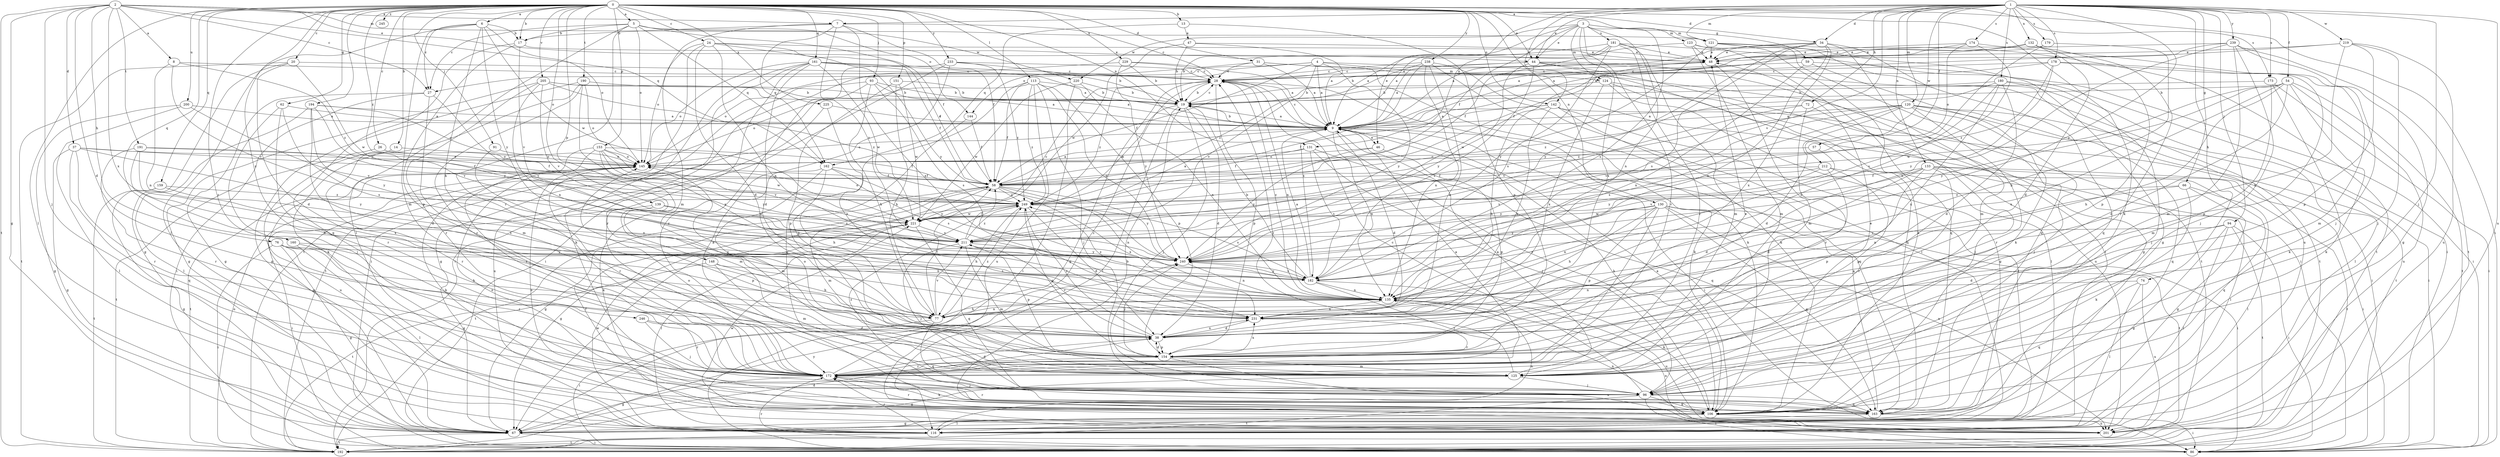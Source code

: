 strict digraph  {
0;
1;
2;
3;
4;
5;
6;
7;
8;
9;
13;
14;
17;
19;
20;
24;
26;
27;
28;
31;
34;
37;
38;
44;
46;
47;
48;
54;
57;
58;
59;
62;
66;
67;
72;
74;
76;
77;
86;
91;
93;
94;
96;
106;
113;
116;
120;
121;
123;
124;
125;
130;
131;
132;
133;
135;
139;
142;
144;
145;
148;
151;
153;
154;
159;
160;
161;
162;
163;
172;
173;
174;
178;
179;
180;
181;
182;
190;
191;
192;
194;
200;
201;
205;
211;
212;
219;
220;
221;
225;
229;
231;
233;
238;
239;
240;
245;
246;
249;
0 -> 5  [label=a];
0 -> 6  [label=a];
0 -> 13  [label=b];
0 -> 14  [label=b];
0 -> 17  [label=b];
0 -> 20  [label=c];
0 -> 24  [label=c];
0 -> 26  [label=c];
0 -> 31  [label=d];
0 -> 34  [label=d];
0 -> 44  [label=e];
0 -> 59  [label=g];
0 -> 62  [label=g];
0 -> 86  [label=i];
0 -> 91  [label=j];
0 -> 93  [label=j];
0 -> 106  [label=k];
0 -> 113  [label=l];
0 -> 116  [label=l];
0 -> 130  [label=n];
0 -> 131  [label=n];
0 -> 139  [label=o];
0 -> 142  [label=o];
0 -> 148  [label=p];
0 -> 151  [label=p];
0 -> 153  [label=p];
0 -> 159  [label=q];
0 -> 160  [label=q];
0 -> 161  [label=q];
0 -> 172  [label=r];
0 -> 173  [label=s];
0 -> 190  [label=t];
0 -> 194  [label=u];
0 -> 200  [label=u];
0 -> 205  [label=v];
0 -> 225  [label=x];
0 -> 229  [label=x];
0 -> 233  [label=y];
0 -> 238  [label=y];
0 -> 245  [label=z];
0 -> 246  [label=z];
0 -> 249  [label=z];
1 -> 7  [label=a];
1 -> 34  [label=d];
1 -> 44  [label=e];
1 -> 54  [label=f];
1 -> 57  [label=f];
1 -> 66  [label=g];
1 -> 72  [label=h];
1 -> 74  [label=h];
1 -> 94  [label=j];
1 -> 96  [label=j];
1 -> 120  [label=m];
1 -> 121  [label=m];
1 -> 131  [label=n];
1 -> 132  [label=n];
1 -> 133  [label=n];
1 -> 142  [label=o];
1 -> 173  [label=s];
1 -> 174  [label=s];
1 -> 178  [label=s];
1 -> 179  [label=s];
1 -> 180  [label=s];
1 -> 201  [label=u];
1 -> 211  [label=v];
1 -> 212  [label=w];
1 -> 219  [label=w];
1 -> 239  [label=y];
1 -> 240  [label=y];
2 -> 7  [label=a];
2 -> 8  [label=a];
2 -> 27  [label=c];
2 -> 37  [label=d];
2 -> 38  [label=d];
2 -> 44  [label=e];
2 -> 67  [label=g];
2 -> 76  [label=h];
2 -> 96  [label=j];
2 -> 121  [label=m];
2 -> 162  [label=q];
2 -> 191  [label=t];
2 -> 192  [label=t];
2 -> 231  [label=x];
3 -> 44  [label=e];
3 -> 46  [label=e];
3 -> 58  [label=f];
3 -> 121  [label=m];
3 -> 123  [label=m];
3 -> 124  [label=m];
3 -> 135  [label=n];
3 -> 172  [label=r];
3 -> 181  [label=s];
3 -> 182  [label=s];
3 -> 220  [label=w];
3 -> 231  [label=x];
4 -> 9  [label=a];
4 -> 27  [label=c];
4 -> 58  [label=f];
4 -> 124  [label=m];
4 -> 144  [label=o];
4 -> 192  [label=t];
4 -> 240  [label=y];
4 -> 249  [label=z];
5 -> 17  [label=b];
5 -> 27  [label=c];
5 -> 58  [label=f];
5 -> 116  [label=l];
5 -> 144  [label=o];
5 -> 145  [label=o];
5 -> 162  [label=q];
5 -> 172  [label=r];
5 -> 220  [label=w];
6 -> 17  [label=b];
6 -> 27  [label=c];
6 -> 77  [label=h];
6 -> 116  [label=l];
6 -> 125  [label=m];
6 -> 145  [label=o];
6 -> 221  [label=w];
6 -> 240  [label=y];
7 -> 17  [label=b];
7 -> 28  [label=c];
7 -> 58  [label=f];
7 -> 125  [label=m];
7 -> 162  [label=q];
7 -> 211  [label=v];
7 -> 231  [label=x];
8 -> 28  [label=c];
8 -> 135  [label=n];
8 -> 211  [label=v];
8 -> 249  [label=z];
9 -> 19  [label=b];
9 -> 28  [label=c];
9 -> 38  [label=d];
9 -> 46  [label=e];
9 -> 86  [label=i];
9 -> 106  [label=k];
9 -> 135  [label=n];
9 -> 145  [label=o];
13 -> 47  [label=e];
13 -> 154  [label=p];
13 -> 162  [label=q];
14 -> 145  [label=o];
14 -> 172  [label=r];
14 -> 201  [label=u];
17 -> 48  [label=e];
17 -> 154  [label=p];
17 -> 163  [label=q];
17 -> 211  [label=v];
19 -> 9  [label=a];
19 -> 28  [label=c];
19 -> 38  [label=d];
19 -> 96  [label=j];
19 -> 116  [label=l];
19 -> 249  [label=z];
20 -> 28  [label=c];
20 -> 38  [label=d];
20 -> 67  [label=g];
20 -> 192  [label=t];
20 -> 221  [label=w];
24 -> 38  [label=d];
24 -> 48  [label=e];
24 -> 58  [label=f];
24 -> 135  [label=n];
24 -> 145  [label=o];
24 -> 192  [label=t];
24 -> 240  [label=y];
26 -> 58  [label=f];
26 -> 145  [label=o];
26 -> 192  [label=t];
27 -> 67  [label=g];
27 -> 86  [label=i];
27 -> 125  [label=m];
27 -> 240  [label=y];
28 -> 19  [label=b];
28 -> 48  [label=e];
28 -> 67  [label=g];
28 -> 106  [label=k];
28 -> 135  [label=n];
28 -> 154  [label=p];
28 -> 249  [label=z];
31 -> 9  [label=a];
31 -> 28  [label=c];
31 -> 86  [label=i];
31 -> 106  [label=k];
31 -> 145  [label=o];
34 -> 9  [label=a];
34 -> 48  [label=e];
34 -> 125  [label=m];
34 -> 135  [label=n];
34 -> 163  [label=q];
34 -> 182  [label=s];
34 -> 231  [label=x];
34 -> 240  [label=y];
37 -> 58  [label=f];
37 -> 67  [label=g];
37 -> 145  [label=o];
37 -> 163  [label=q];
37 -> 172  [label=r];
37 -> 240  [label=y];
38 -> 154  [label=p];
38 -> 211  [label=v];
38 -> 231  [label=x];
38 -> 249  [label=z];
44 -> 9  [label=a];
44 -> 28  [label=c];
44 -> 67  [label=g];
44 -> 116  [label=l];
44 -> 163  [label=q];
44 -> 182  [label=s];
44 -> 192  [label=t];
44 -> 240  [label=y];
46 -> 145  [label=o];
46 -> 154  [label=p];
46 -> 240  [label=y];
47 -> 9  [label=a];
47 -> 19  [label=b];
47 -> 48  [label=e];
47 -> 221  [label=w];
48 -> 28  [label=c];
48 -> 125  [label=m];
48 -> 221  [label=w];
54 -> 19  [label=b];
54 -> 38  [label=d];
54 -> 77  [label=h];
54 -> 106  [label=k];
54 -> 192  [label=t];
54 -> 201  [label=u];
54 -> 221  [label=w];
54 -> 231  [label=x];
54 -> 240  [label=y];
57 -> 145  [label=o];
57 -> 240  [label=y];
58 -> 9  [label=a];
58 -> 67  [label=g];
58 -> 125  [label=m];
58 -> 135  [label=n];
58 -> 192  [label=t];
58 -> 231  [label=x];
58 -> 240  [label=y];
58 -> 249  [label=z];
59 -> 28  [label=c];
59 -> 86  [label=i];
59 -> 106  [label=k];
59 -> 135  [label=n];
62 -> 9  [label=a];
62 -> 96  [label=j];
62 -> 172  [label=r];
62 -> 182  [label=s];
66 -> 67  [label=g];
66 -> 106  [label=k];
66 -> 116  [label=l];
66 -> 135  [label=n];
66 -> 249  [label=z];
67 -> 38  [label=d];
67 -> 86  [label=i];
67 -> 192  [label=t];
72 -> 9  [label=a];
72 -> 96  [label=j];
72 -> 172  [label=r];
72 -> 211  [label=v];
74 -> 116  [label=l];
74 -> 135  [label=n];
74 -> 163  [label=q];
74 -> 201  [label=u];
76 -> 67  [label=g];
76 -> 77  [label=h];
76 -> 86  [label=i];
76 -> 135  [label=n];
76 -> 172  [label=r];
76 -> 240  [label=y];
77 -> 58  [label=f];
77 -> 86  [label=i];
77 -> 135  [label=n];
77 -> 163  [label=q];
77 -> 211  [label=v];
77 -> 249  [label=z];
86 -> 135  [label=n];
86 -> 172  [label=r];
91 -> 145  [label=o];
91 -> 231  [label=x];
93 -> 9  [label=a];
93 -> 19  [label=b];
93 -> 67  [label=g];
93 -> 77  [label=h];
93 -> 182  [label=s];
93 -> 192  [label=t];
94 -> 38  [label=d];
94 -> 67  [label=g];
94 -> 86  [label=i];
94 -> 116  [label=l];
94 -> 192  [label=t];
94 -> 211  [label=v];
96 -> 28  [label=c];
96 -> 86  [label=i];
96 -> 106  [label=k];
96 -> 145  [label=o];
96 -> 163  [label=q];
96 -> 192  [label=t];
96 -> 249  [label=z];
106 -> 9  [label=a];
106 -> 19  [label=b];
106 -> 28  [label=c];
106 -> 67  [label=g];
106 -> 145  [label=o];
106 -> 172  [label=r];
106 -> 201  [label=u];
113 -> 19  [label=b];
113 -> 58  [label=f];
113 -> 96  [label=j];
113 -> 145  [label=o];
113 -> 154  [label=p];
113 -> 163  [label=q];
113 -> 201  [label=u];
113 -> 240  [label=y];
113 -> 249  [label=z];
116 -> 135  [label=n];
116 -> 172  [label=r];
116 -> 192  [label=t];
116 -> 221  [label=w];
120 -> 9  [label=a];
120 -> 38  [label=d];
120 -> 86  [label=i];
120 -> 96  [label=j];
120 -> 163  [label=q];
120 -> 172  [label=r];
120 -> 182  [label=s];
120 -> 192  [label=t];
120 -> 211  [label=v];
120 -> 249  [label=z];
121 -> 48  [label=e];
121 -> 67  [label=g];
121 -> 106  [label=k];
121 -> 163  [label=q];
121 -> 182  [label=s];
121 -> 192  [label=t];
123 -> 9  [label=a];
123 -> 48  [label=e];
123 -> 125  [label=m];
123 -> 163  [label=q];
123 -> 201  [label=u];
124 -> 19  [label=b];
124 -> 67  [label=g];
124 -> 116  [label=l];
124 -> 201  [label=u];
124 -> 231  [label=x];
125 -> 9  [label=a];
125 -> 28  [label=c];
125 -> 48  [label=e];
125 -> 67  [label=g];
125 -> 96  [label=j];
130 -> 77  [label=h];
130 -> 86  [label=i];
130 -> 135  [label=n];
130 -> 154  [label=p];
130 -> 163  [label=q];
130 -> 172  [label=r];
130 -> 192  [label=t];
130 -> 201  [label=u];
130 -> 221  [label=w];
130 -> 240  [label=y];
131 -> 58  [label=f];
131 -> 96  [label=j];
131 -> 145  [label=o];
131 -> 163  [label=q];
131 -> 182  [label=s];
132 -> 38  [label=d];
132 -> 48  [label=e];
132 -> 58  [label=f];
132 -> 154  [label=p];
132 -> 172  [label=r];
133 -> 38  [label=d];
133 -> 58  [label=f];
133 -> 86  [label=i];
133 -> 116  [label=l];
133 -> 154  [label=p];
133 -> 172  [label=r];
133 -> 192  [label=t];
133 -> 211  [label=v];
135 -> 28  [label=c];
135 -> 77  [label=h];
135 -> 201  [label=u];
135 -> 231  [label=x];
135 -> 249  [label=z];
139 -> 86  [label=i];
139 -> 154  [label=p];
139 -> 211  [label=v];
139 -> 221  [label=w];
142 -> 9  [label=a];
142 -> 58  [label=f];
142 -> 77  [label=h];
142 -> 86  [label=i];
142 -> 116  [label=l];
142 -> 163  [label=q];
142 -> 231  [label=x];
144 -> 58  [label=f];
144 -> 154  [label=p];
145 -> 58  [label=f];
145 -> 106  [label=k];
145 -> 172  [label=r];
145 -> 192  [label=t];
148 -> 77  [label=h];
148 -> 125  [label=m];
148 -> 182  [label=s];
148 -> 192  [label=t];
151 -> 19  [label=b];
151 -> 77  [label=h];
151 -> 154  [label=p];
151 -> 221  [label=w];
153 -> 58  [label=f];
153 -> 67  [label=g];
153 -> 125  [label=m];
153 -> 145  [label=o];
153 -> 172  [label=r];
153 -> 211  [label=v];
153 -> 221  [label=w];
153 -> 240  [label=y];
154 -> 38  [label=d];
154 -> 48  [label=e];
154 -> 125  [label=m];
154 -> 145  [label=o];
154 -> 172  [label=r];
154 -> 201  [label=u];
154 -> 231  [label=x];
154 -> 240  [label=y];
159 -> 67  [label=g];
159 -> 182  [label=s];
159 -> 192  [label=t];
159 -> 249  [label=z];
160 -> 116  [label=l];
160 -> 163  [label=q];
160 -> 240  [label=y];
161 -> 9  [label=a];
161 -> 28  [label=c];
161 -> 38  [label=d];
161 -> 58  [label=f];
161 -> 86  [label=i];
161 -> 106  [label=k];
161 -> 145  [label=o];
161 -> 172  [label=r];
161 -> 221  [label=w];
162 -> 58  [label=f];
162 -> 77  [label=h];
162 -> 106  [label=k];
162 -> 125  [label=m];
162 -> 182  [label=s];
162 -> 240  [label=y];
163 -> 9  [label=a];
163 -> 86  [label=i];
163 -> 116  [label=l];
163 -> 145  [label=o];
163 -> 172  [label=r];
172 -> 9  [label=a];
172 -> 28  [label=c];
172 -> 38  [label=d];
172 -> 67  [label=g];
172 -> 96  [label=j];
172 -> 106  [label=k];
173 -> 19  [label=b];
173 -> 86  [label=i];
173 -> 106  [label=k];
173 -> 125  [label=m];
174 -> 9  [label=a];
174 -> 48  [label=e];
174 -> 96  [label=j];
174 -> 145  [label=o];
174 -> 182  [label=s];
178 -> 19  [label=b];
178 -> 28  [label=c];
178 -> 125  [label=m];
178 -> 154  [label=p];
178 -> 240  [label=y];
178 -> 249  [label=z];
179 -> 48  [label=e];
179 -> 77  [label=h];
179 -> 221  [label=w];
180 -> 19  [label=b];
180 -> 38  [label=d];
180 -> 96  [label=j];
180 -> 116  [label=l];
180 -> 135  [label=n];
180 -> 231  [label=x];
180 -> 249  [label=z];
181 -> 9  [label=a];
181 -> 19  [label=b];
181 -> 48  [label=e];
181 -> 58  [label=f];
181 -> 86  [label=i];
181 -> 125  [label=m];
181 -> 172  [label=r];
181 -> 240  [label=y];
182 -> 9  [label=a];
182 -> 19  [label=b];
182 -> 106  [label=k];
182 -> 135  [label=n];
182 -> 172  [label=r];
182 -> 240  [label=y];
190 -> 19  [label=b];
190 -> 67  [label=g];
190 -> 106  [label=k];
190 -> 145  [label=o];
190 -> 172  [label=r];
190 -> 231  [label=x];
191 -> 77  [label=h];
191 -> 145  [label=o];
191 -> 172  [label=r];
191 -> 231  [label=x];
191 -> 249  [label=z];
192 -> 145  [label=o];
192 -> 240  [label=y];
194 -> 9  [label=a];
194 -> 38  [label=d];
194 -> 116  [label=l];
194 -> 145  [label=o];
194 -> 211  [label=v];
194 -> 240  [label=y];
200 -> 9  [label=a];
200 -> 67  [label=g];
200 -> 116  [label=l];
200 -> 211  [label=v];
201 -> 58  [label=f];
201 -> 135  [label=n];
201 -> 221  [label=w];
205 -> 9  [label=a];
205 -> 19  [label=b];
205 -> 67  [label=g];
205 -> 135  [label=n];
205 -> 172  [label=r];
205 -> 211  [label=v];
205 -> 249  [label=z];
211 -> 58  [label=f];
211 -> 96  [label=j];
211 -> 125  [label=m];
211 -> 154  [label=p];
211 -> 240  [label=y];
211 -> 249  [label=z];
212 -> 38  [label=d];
212 -> 58  [label=f];
212 -> 154  [label=p];
212 -> 163  [label=q];
212 -> 211  [label=v];
212 -> 240  [label=y];
219 -> 9  [label=a];
219 -> 48  [label=e];
219 -> 77  [label=h];
219 -> 96  [label=j];
219 -> 154  [label=p];
219 -> 201  [label=u];
220 -> 19  [label=b];
220 -> 86  [label=i];
220 -> 135  [label=n];
220 -> 221  [label=w];
221 -> 28  [label=c];
221 -> 67  [label=g];
221 -> 116  [label=l];
221 -> 163  [label=q];
221 -> 211  [label=v];
225 -> 9  [label=a];
225 -> 201  [label=u];
225 -> 231  [label=x];
229 -> 9  [label=a];
229 -> 19  [label=b];
229 -> 28  [label=c];
229 -> 192  [label=t];
229 -> 240  [label=y];
231 -> 38  [label=d];
231 -> 172  [label=r];
233 -> 19  [label=b];
233 -> 28  [label=c];
233 -> 86  [label=i];
233 -> 106  [label=k];
233 -> 172  [label=r];
233 -> 249  [label=z];
238 -> 28  [label=c];
238 -> 106  [label=k];
238 -> 116  [label=l];
238 -> 135  [label=n];
238 -> 182  [label=s];
238 -> 211  [label=v];
238 -> 231  [label=x];
239 -> 9  [label=a];
239 -> 48  [label=e];
239 -> 67  [label=g];
239 -> 96  [label=j];
239 -> 125  [label=m];
239 -> 135  [label=n];
239 -> 192  [label=t];
240 -> 135  [label=n];
240 -> 182  [label=s];
246 -> 38  [label=d];
246 -> 96  [label=j];
246 -> 172  [label=r];
249 -> 9  [label=a];
249 -> 38  [label=d];
249 -> 67  [label=g];
249 -> 77  [label=h];
249 -> 145  [label=o];
249 -> 154  [label=p];
249 -> 182  [label=s];
249 -> 221  [label=w];
}
